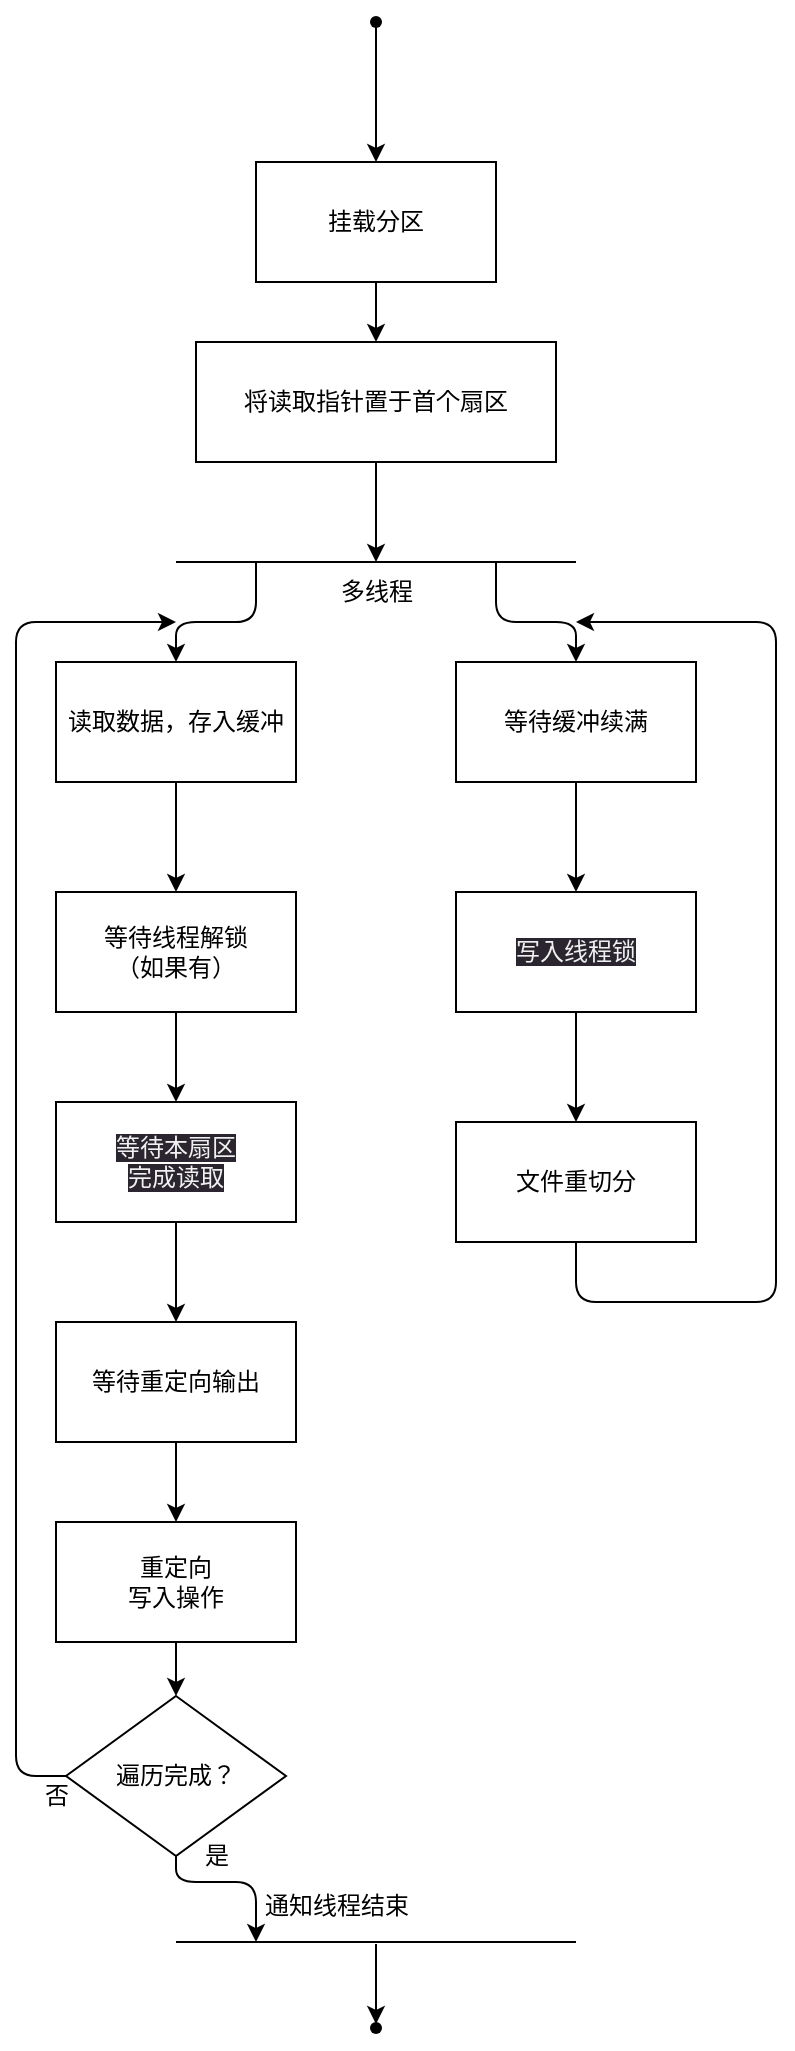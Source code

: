 <mxfile>
    <diagram id="WlX7Z4WQKgty5RsY3Rw3" name="Page-1">
        <mxGraphModel dx="677" dy="697" grid="1" gridSize="10" guides="1" tooltips="1" connect="1" arrows="1" fold="1" page="1" pageScale="1" pageWidth="827" pageHeight="1169" math="0" shadow="0">
            <root>
                <mxCell id="0"/>
                <mxCell id="1" parent="0"/>
                <mxCell id="6" value="挂载分区" style="rounded=0;whiteSpace=wrap;html=1;" vertex="1" parent="1">
                    <mxGeometry x="340" y="123" width="120" height="60" as="geometry"/>
                </mxCell>
                <mxCell id="42" value="" style="edgeStyle=none;html=1;entryX=0.5;entryY=0;entryDx=0;entryDy=0;" edge="1" parent="1" source="9" target="86">
                    <mxGeometry relative="1" as="geometry">
                        <mxPoint x="300" y="483" as="targetPoint"/>
                    </mxGeometry>
                </mxCell>
                <mxCell id="9" value="读取数据，存入缓冲" style="rounded=0;whiteSpace=wrap;html=1;" vertex="1" parent="1">
                    <mxGeometry x="240" y="373" width="120" height="60" as="geometry"/>
                </mxCell>
                <mxCell id="10" value="将读取指针置于首个扇区" style="rounded=0;whiteSpace=wrap;html=1;" vertex="1" parent="1">
                    <mxGeometry x="310" y="213" width="180" height="60" as="geometry"/>
                </mxCell>
                <mxCell id="11" value="" style="endArrow=classic;html=1;exitX=0.5;exitY=1;exitDx=0;exitDy=0;" edge="1" parent="1" source="10">
                    <mxGeometry width="50" height="50" relative="1" as="geometry">
                        <mxPoint x="416" y="423" as="sourcePoint"/>
                        <mxPoint x="400" y="323" as="targetPoint"/>
                    </mxGeometry>
                </mxCell>
                <mxCell id="12" value="" style="endArrow=classic;html=1;entryX=0.5;entryY=0;entryDx=0;entryDy=0;exitX=0.5;exitY=1;exitDx=0;exitDy=0;" edge="1" parent="1" source="6" target="10">
                    <mxGeometry width="50" height="50" relative="1" as="geometry">
                        <mxPoint x="416" y="423" as="sourcePoint"/>
                        <mxPoint x="466" y="373" as="targetPoint"/>
                    </mxGeometry>
                </mxCell>
                <mxCell id="14" value="" style="endArrow=none;html=1;" edge="1" parent="1">
                    <mxGeometry width="50" height="50" relative="1" as="geometry">
                        <mxPoint x="300" y="323" as="sourcePoint"/>
                        <mxPoint x="500" y="323" as="targetPoint"/>
                    </mxGeometry>
                </mxCell>
                <mxCell id="16" value="" style="endArrow=classic;html=1;entryX=0.5;entryY=0;entryDx=0;entryDy=0;" edge="1" parent="1" target="9">
                    <mxGeometry width="50" height="50" relative="1" as="geometry">
                        <mxPoint x="340" y="323" as="sourcePoint"/>
                        <mxPoint x="340" y="363" as="targetPoint"/>
                        <Array as="points">
                            <mxPoint x="340" y="353"/>
                            <mxPoint x="300" y="353"/>
                        </Array>
                    </mxGeometry>
                </mxCell>
                <mxCell id="17" value="" style="endArrow=classic;html=1;entryX=0.5;entryY=0;entryDx=0;entryDy=0;" edge="1" parent="1" target="26">
                    <mxGeometry width="50" height="50" relative="1" as="geometry">
                        <mxPoint x="460" y="323" as="sourcePoint"/>
                        <mxPoint x="460" y="363" as="targetPoint"/>
                        <Array as="points">
                            <mxPoint x="460" y="353"/>
                            <mxPoint x="500" y="353"/>
                        </Array>
                    </mxGeometry>
                </mxCell>
                <mxCell id="46" value="" style="edgeStyle=none;html=1;" edge="1" parent="1" source="26" target="39">
                    <mxGeometry relative="1" as="geometry"/>
                </mxCell>
                <mxCell id="26" value="等待缓冲续满" style="rounded=0;whiteSpace=wrap;html=1;" vertex="1" parent="1">
                    <mxGeometry x="440" y="373" width="120" height="60" as="geometry"/>
                </mxCell>
                <mxCell id="32" value="" style="edgeStyle=none;html=1;" edge="1" parent="1" source="30" target="6">
                    <mxGeometry relative="1" as="geometry"/>
                </mxCell>
                <mxCell id="30" value="" style="shape=waypoint;sketch=0;size=6;pointerEvents=1;points=[];fillColor=default;resizable=0;rotatable=0;perimeter=centerPerimeter;snapToPoint=1;rounded=0;" vertex="1" parent="1">
                    <mxGeometry x="390" y="43" width="20" height="20" as="geometry"/>
                </mxCell>
                <mxCell id="37" value="多线程" style="text;html=1;align=center;verticalAlign=middle;resizable=0;points=[];autosize=1;strokeColor=none;fillColor=none;" vertex="1" parent="1">
                    <mxGeometry x="370" y="323" width="60" height="30" as="geometry"/>
                </mxCell>
                <mxCell id="63" value="" style="edgeStyle=none;html=1;" edge="1" parent="1" source="39" target="62">
                    <mxGeometry relative="1" as="geometry"/>
                </mxCell>
                <mxCell id="39" value="&lt;span style=&quot;color: rgb(240, 240, 240); font-family: Helvetica; font-size: 12px; font-style: normal; font-variant-ligatures: normal; font-variant-caps: normal; font-weight: 400; letter-spacing: normal; orphans: 2; text-align: center; text-indent: 0px; text-transform: none; widows: 2; word-spacing: 0px; -webkit-text-stroke-width: 0px; background-color: rgb(42, 37, 47); text-decoration-thickness: initial; text-decoration-style: initial; text-decoration-color: initial; float: none; display: inline !important;&quot;&gt;写入线程锁&lt;/span&gt;" style="rounded=0;whiteSpace=wrap;html=1;" vertex="1" parent="1">
                    <mxGeometry x="440" y="488" width="120" height="60" as="geometry"/>
                </mxCell>
                <mxCell id="48" value="" style="edgeStyle=none;html=1;entryX=0.5;entryY=0;entryDx=0;entryDy=0;" edge="1" parent="1" source="86" target="83">
                    <mxGeometry relative="1" as="geometry">
                        <mxPoint x="300" y="558" as="sourcePoint"/>
                        <mxPoint x="300" y="583" as="targetPoint"/>
                    </mxGeometry>
                </mxCell>
                <mxCell id="61" value="" style="edgeStyle=none;html=1;entryX=0.5;entryY=0;entryDx=0;entryDy=0;exitX=0.5;exitY=1;exitDx=0;exitDy=0;" edge="1" parent="1" source="83" target="85">
                    <mxGeometry relative="1" as="geometry">
                        <mxPoint x="300" y="663" as="sourcePoint"/>
                        <mxPoint x="300" y="693" as="targetPoint"/>
                    </mxGeometry>
                </mxCell>
                <mxCell id="78" style="edgeStyle=none;html=1;" edge="1" parent="1" source="62">
                    <mxGeometry relative="1" as="geometry">
                        <mxPoint x="500" y="353" as="targetPoint"/>
                        <Array as="points">
                            <mxPoint x="500" y="693"/>
                            <mxPoint x="600" y="693"/>
                            <mxPoint x="600" y="353"/>
                        </Array>
                    </mxGeometry>
                </mxCell>
                <mxCell id="62" value="文件重切分" style="whiteSpace=wrap;html=1;rounded=0;" vertex="1" parent="1">
                    <mxGeometry x="440" y="603" width="120" height="60" as="geometry"/>
                </mxCell>
                <mxCell id="75" value="" style="endArrow=classic;html=1;exitX=0.5;exitY=1;exitDx=0;exitDy=0;" edge="1" parent="1" source="85">
                    <mxGeometry width="50" height="50" relative="1" as="geometry">
                        <mxPoint x="300" y="773" as="sourcePoint"/>
                        <mxPoint x="300" y="803" as="targetPoint"/>
                    </mxGeometry>
                </mxCell>
                <mxCell id="77" style="edgeStyle=none;html=1;exitX=0;exitY=0.5;exitDx=0;exitDy=0;" edge="1" parent="1" source="87">
                    <mxGeometry relative="1" as="geometry">
                        <mxPoint x="300" y="353" as="targetPoint"/>
                        <Array as="points">
                            <mxPoint x="220" y="930"/>
                            <mxPoint x="220" y="893"/>
                            <mxPoint x="220" y="353"/>
                        </Array>
                    </mxGeometry>
                </mxCell>
                <mxCell id="92" value="" style="edgeStyle=none;html=1;" edge="1" parent="1" source="76" target="87">
                    <mxGeometry relative="1" as="geometry"/>
                </mxCell>
                <mxCell id="76" value="重定向&lt;br&gt;写入操作" style="rounded=0;whiteSpace=wrap;html=1;" vertex="1" parent="1">
                    <mxGeometry x="240" y="803" width="120" height="60" as="geometry"/>
                </mxCell>
                <mxCell id="80" value="" style="endArrow=none;html=1;" edge="1" parent="1">
                    <mxGeometry width="50" height="50" relative="1" as="geometry">
                        <mxPoint x="300" y="1013" as="sourcePoint"/>
                        <mxPoint x="500" y="1013" as="targetPoint"/>
                    </mxGeometry>
                </mxCell>
                <mxCell id="81" value="" style="endArrow=classic;html=1;startArrow=none;" edge="1" parent="1">
                    <mxGeometry width="50" height="50" relative="1" as="geometry">
                        <mxPoint x="400" y="1023" as="sourcePoint"/>
                        <mxPoint x="400" y="1023" as="targetPoint"/>
                    </mxGeometry>
                </mxCell>
                <mxCell id="83" value="&lt;span style=&quot;color: rgb(240, 240, 240); font-family: Helvetica; font-size: 12px; font-style: normal; font-variant-ligatures: normal; font-variant-caps: normal; font-weight: 400; letter-spacing: normal; orphans: 2; text-align: center; text-indent: 0px; text-transform: none; widows: 2; word-spacing: 0px; -webkit-text-stroke-width: 0px; background-color: rgb(42, 37, 47); text-decoration-thickness: initial; text-decoration-style: initial; text-decoration-color: initial; float: none; display: inline !important;&quot;&gt;等待本扇区&lt;/span&gt;&lt;br style=&quot;border-color: rgb(0, 0, 0); color: rgb(240, 240, 240); font-family: Helvetica; font-size: 12px; font-style: normal; font-variant-ligatures: normal; font-variant-caps: normal; font-weight: 400; letter-spacing: normal; orphans: 2; text-align: center; text-indent: 0px; text-transform: none; widows: 2; word-spacing: 0px; -webkit-text-stroke-width: 0px; background-color: rgb(42, 37, 47); text-decoration-thickness: initial; text-decoration-style: initial; text-decoration-color: initial;&quot;&gt;&lt;span style=&quot;color: rgb(240, 240, 240); font-family: Helvetica; font-size: 12px; font-style: normal; font-variant-ligatures: normal; font-variant-caps: normal; font-weight: 400; letter-spacing: normal; orphans: 2; text-align: center; text-indent: 0px; text-transform: none; widows: 2; word-spacing: 0px; -webkit-text-stroke-width: 0px; background-color: rgb(42, 37, 47); text-decoration-thickness: initial; text-decoration-style: initial; text-decoration-color: initial; float: none; display: inline !important;&quot;&gt;完成读取&lt;/span&gt;" style="rounded=0;whiteSpace=wrap;html=1;" vertex="1" parent="1">
                    <mxGeometry x="240" y="593" width="120" height="60" as="geometry"/>
                </mxCell>
                <mxCell id="85" value="等待重定向输出" style="rounded=0;whiteSpace=wrap;html=1;" vertex="1" parent="1">
                    <mxGeometry x="240" y="703" width="120" height="60" as="geometry"/>
                </mxCell>
                <mxCell id="86" value="等待线程解锁&lt;br&gt;（如果有）" style="rounded=0;whiteSpace=wrap;html=1;" vertex="1" parent="1">
                    <mxGeometry x="240" y="488" width="120" height="60" as="geometry"/>
                </mxCell>
                <mxCell id="88" style="edgeStyle=none;html=1;exitX=0.5;exitY=1;exitDx=0;exitDy=0;" edge="1" parent="1" source="87">
                    <mxGeometry relative="1" as="geometry">
                        <mxPoint x="340" y="1013" as="targetPoint"/>
                        <mxPoint x="300" y="970" as="sourcePoint"/>
                        <Array as="points">
                            <mxPoint x="300" y="983"/>
                            <mxPoint x="340" y="983"/>
                        </Array>
                    </mxGeometry>
                </mxCell>
                <mxCell id="87" value="遍历完成？" style="rhombus;whiteSpace=wrap;html=1;" vertex="1" parent="1">
                    <mxGeometry x="245" y="890" width="110" height="80" as="geometry"/>
                </mxCell>
                <mxCell id="82" value="" style="shape=waypoint;sketch=0;fillStyle=solid;size=6;pointerEvents=1;points=[];fillColor=none;resizable=0;rotatable=0;perimeter=centerPerimeter;snapToPoint=1;" vertex="1" parent="1">
                    <mxGeometry x="390" y="1046" width="20" height="20" as="geometry"/>
                </mxCell>
                <mxCell id="90" value="" style="endArrow=classic;html=1;" edge="1" parent="1">
                    <mxGeometry width="50" height="50" relative="1" as="geometry">
                        <mxPoint x="400" y="1014" as="sourcePoint"/>
                        <mxPoint x="400" y="1054" as="targetPoint"/>
                    </mxGeometry>
                </mxCell>
                <mxCell id="93" value="否" style="text;html=1;align=center;verticalAlign=middle;resizable=0;points=[];autosize=1;strokeColor=none;fillColor=none;" vertex="1" parent="1">
                    <mxGeometry x="220" y="925" width="40" height="30" as="geometry"/>
                </mxCell>
                <mxCell id="94" value="是" style="text;html=1;align=center;verticalAlign=middle;resizable=0;points=[];autosize=1;strokeColor=none;fillColor=none;" vertex="1" parent="1">
                    <mxGeometry x="300" y="955" width="40" height="30" as="geometry"/>
                </mxCell>
                <mxCell id="95" value="通知线程结束" style="text;html=1;align=center;verticalAlign=middle;resizable=0;points=[];autosize=1;strokeColor=none;fillColor=none;" vertex="1" parent="1">
                    <mxGeometry x="330" y="980" width="100" height="30" as="geometry"/>
                </mxCell>
            </root>
        </mxGraphModel>
    </diagram>
</mxfile>